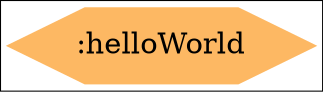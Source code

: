 digraph compile {
colorscheme=puor11;
rankdir=TB;
splines=spline;
":helloWorld" [shape="hexagon",colorscheme="puor11",style=filled,color=4];
{ rank=same; ":helloWorld" }
}